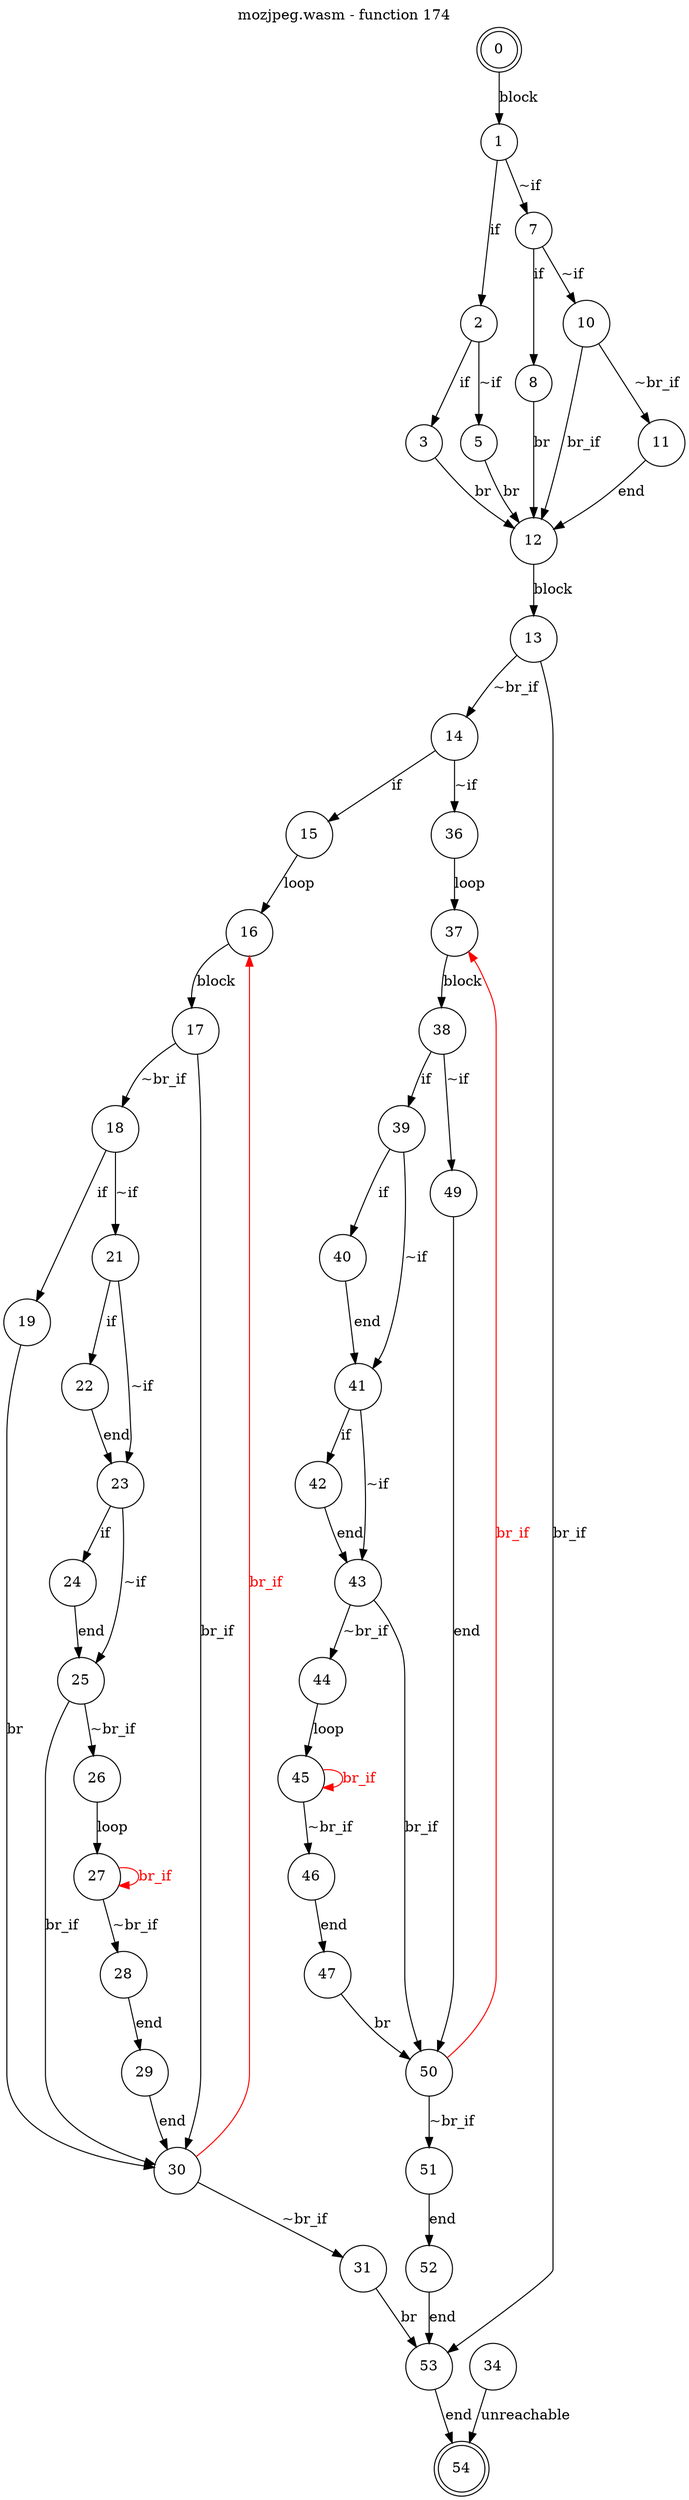 digraph finite_state_machine {
    label = "mozjpeg.wasm - function 174"
    labelloc =  t
    labelfontsize = 16
    labelfontcolor = black
    labelfontname = "Helvetica"
    node [shape = doublecircle]; 0 54;
    node [shape = circle];
    0 -> 1[label="block"];
    1 -> 2[label="if"];
    1 -> 7[label="~if"];
    2 -> 3[label="if"];
    2 -> 5[label="~if"];
    3 -> 12[label="br"];
    5 -> 12[label="br"];
    7 -> 8[label="if"];
    7 -> 10[label="~if"];
    8 -> 12[label="br"];
    10 -> 11[label="~br_if"];
    10 -> 12[label="br_if"];
    11 -> 12[label="end"];
    12 -> 13[label="block"];
    13 -> 14[label="~br_if"];
    13 -> 53[label="br_if"];
    14 -> 15[label="if"];
    14 -> 36[label="~if"];
    15 -> 16[label="loop"];
    16 -> 17[label="block"];
    17 -> 18[label="~br_if"];
    17 -> 30[label="br_if"];
    18 -> 19[label="if"];
    18 -> 21[label="~if"];
    19 -> 30[label="br"];
    21 -> 22[label="if"];
    21 -> 23[label="~if"];
    22 -> 23[label="end"];
    23 -> 24[label="if"];
    23 -> 25[label="~if"];
    24 -> 25[label="end"];
    25 -> 26[label="~br_if"];
    25 -> 30[label="br_if"];
    26 -> 27[label="loop"];
    27 -> 28[label="~br_if"];
    27 -> 27[color="red" fontcolor="red" label="br_if"];
    28 -> 29[label="end"];
    29 -> 30[label="end"];
    30 -> 31[label="~br_if"];
    30 -> 16[color="red" fontcolor="red" label="br_if"];
    31 -> 53[label="br"];
    34 -> 54[label="unreachable"];
    36 -> 37[label="loop"];
    37 -> 38[label="block"];
    38 -> 39[label="if"];
    38 -> 49[label="~if"];
    39 -> 40[label="if"];
    39 -> 41[label="~if"];
    40 -> 41[label="end"];
    41 -> 42[label="if"];
    41 -> 43[label="~if"];
    42 -> 43[label="end"];
    43 -> 44[label="~br_if"];
    43 -> 50[label="br_if"];
    44 -> 45[label="loop"];
    45 -> 46[label="~br_if"];
    45 -> 45[color="red" fontcolor="red" label="br_if"];
    46 -> 47[label="end"];
    47 -> 50[label="br"];
    49 -> 50[label="end"];
    50 -> 51[label="~br_if"];
    50 -> 37[color="red" fontcolor="red" label="br_if"];
    51 -> 52[label="end"];
    52 -> 53[label="end"];
    53 -> 54[label="end"];
}
